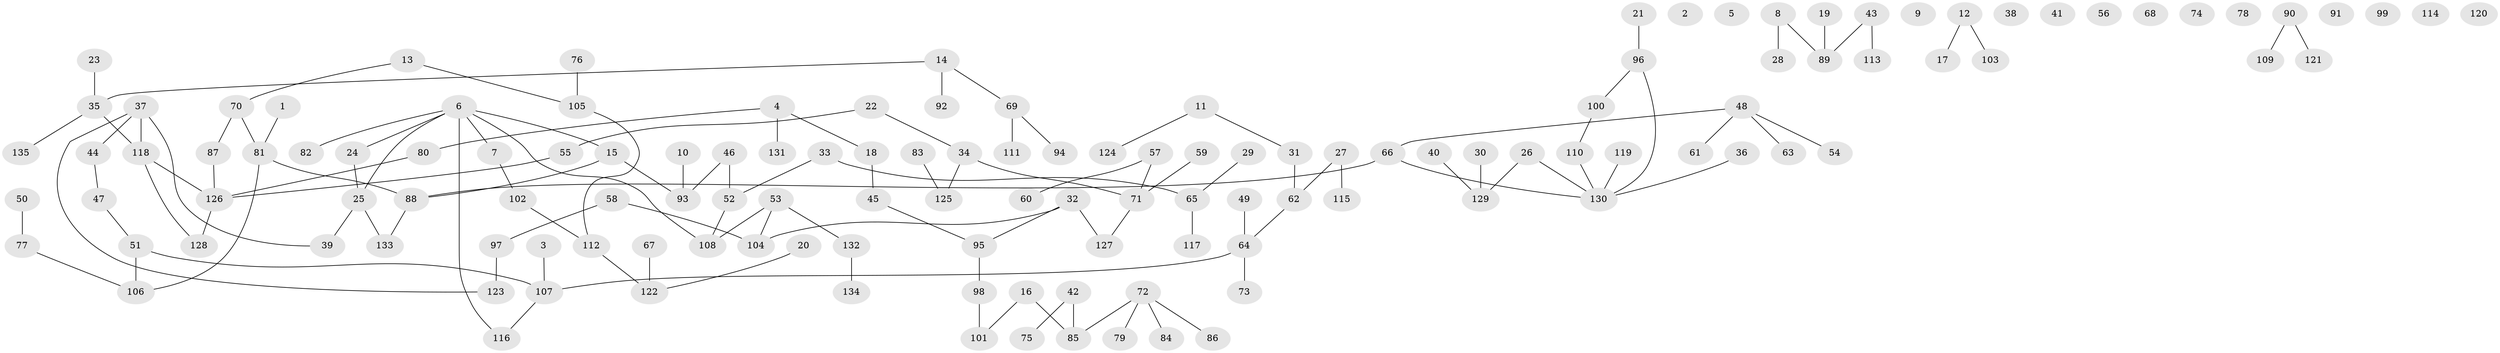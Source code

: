 // Generated by graph-tools (version 1.1) at 2025/40/03/09/25 04:40:53]
// undirected, 135 vertices, 130 edges
graph export_dot {
graph [start="1"]
  node [color=gray90,style=filled];
  1;
  2;
  3;
  4;
  5;
  6;
  7;
  8;
  9;
  10;
  11;
  12;
  13;
  14;
  15;
  16;
  17;
  18;
  19;
  20;
  21;
  22;
  23;
  24;
  25;
  26;
  27;
  28;
  29;
  30;
  31;
  32;
  33;
  34;
  35;
  36;
  37;
  38;
  39;
  40;
  41;
  42;
  43;
  44;
  45;
  46;
  47;
  48;
  49;
  50;
  51;
  52;
  53;
  54;
  55;
  56;
  57;
  58;
  59;
  60;
  61;
  62;
  63;
  64;
  65;
  66;
  67;
  68;
  69;
  70;
  71;
  72;
  73;
  74;
  75;
  76;
  77;
  78;
  79;
  80;
  81;
  82;
  83;
  84;
  85;
  86;
  87;
  88;
  89;
  90;
  91;
  92;
  93;
  94;
  95;
  96;
  97;
  98;
  99;
  100;
  101;
  102;
  103;
  104;
  105;
  106;
  107;
  108;
  109;
  110;
  111;
  112;
  113;
  114;
  115;
  116;
  117;
  118;
  119;
  120;
  121;
  122;
  123;
  124;
  125;
  126;
  127;
  128;
  129;
  130;
  131;
  132;
  133;
  134;
  135;
  1 -- 81;
  3 -- 107;
  4 -- 18;
  4 -- 80;
  4 -- 131;
  6 -- 7;
  6 -- 15;
  6 -- 24;
  6 -- 25;
  6 -- 82;
  6 -- 108;
  6 -- 116;
  7 -- 102;
  8 -- 28;
  8 -- 89;
  10 -- 93;
  11 -- 31;
  11 -- 124;
  12 -- 17;
  12 -- 103;
  13 -- 70;
  13 -- 105;
  14 -- 35;
  14 -- 69;
  14 -- 92;
  15 -- 88;
  15 -- 93;
  16 -- 85;
  16 -- 101;
  18 -- 45;
  19 -- 89;
  20 -- 122;
  21 -- 96;
  22 -- 34;
  22 -- 55;
  23 -- 35;
  24 -- 25;
  25 -- 39;
  25 -- 133;
  26 -- 129;
  26 -- 130;
  27 -- 62;
  27 -- 115;
  29 -- 65;
  30 -- 129;
  31 -- 62;
  32 -- 95;
  32 -- 104;
  32 -- 127;
  33 -- 52;
  33 -- 65;
  34 -- 71;
  34 -- 125;
  35 -- 118;
  35 -- 135;
  36 -- 130;
  37 -- 39;
  37 -- 44;
  37 -- 118;
  37 -- 123;
  40 -- 129;
  42 -- 75;
  42 -- 85;
  43 -- 89;
  43 -- 113;
  44 -- 47;
  45 -- 95;
  46 -- 52;
  46 -- 93;
  47 -- 51;
  48 -- 54;
  48 -- 61;
  48 -- 63;
  48 -- 66;
  49 -- 64;
  50 -- 77;
  51 -- 106;
  51 -- 107;
  52 -- 108;
  53 -- 104;
  53 -- 108;
  53 -- 132;
  55 -- 126;
  57 -- 60;
  57 -- 71;
  58 -- 97;
  58 -- 104;
  59 -- 71;
  62 -- 64;
  64 -- 73;
  64 -- 107;
  65 -- 117;
  66 -- 88;
  66 -- 130;
  67 -- 122;
  69 -- 94;
  69 -- 111;
  70 -- 81;
  70 -- 87;
  71 -- 127;
  72 -- 79;
  72 -- 84;
  72 -- 85;
  72 -- 86;
  76 -- 105;
  77 -- 106;
  80 -- 126;
  81 -- 88;
  81 -- 106;
  83 -- 125;
  87 -- 126;
  88 -- 133;
  90 -- 109;
  90 -- 121;
  95 -- 98;
  96 -- 100;
  96 -- 130;
  97 -- 123;
  98 -- 101;
  100 -- 110;
  102 -- 112;
  105 -- 112;
  107 -- 116;
  110 -- 130;
  112 -- 122;
  118 -- 126;
  118 -- 128;
  119 -- 130;
  126 -- 128;
  132 -- 134;
}
